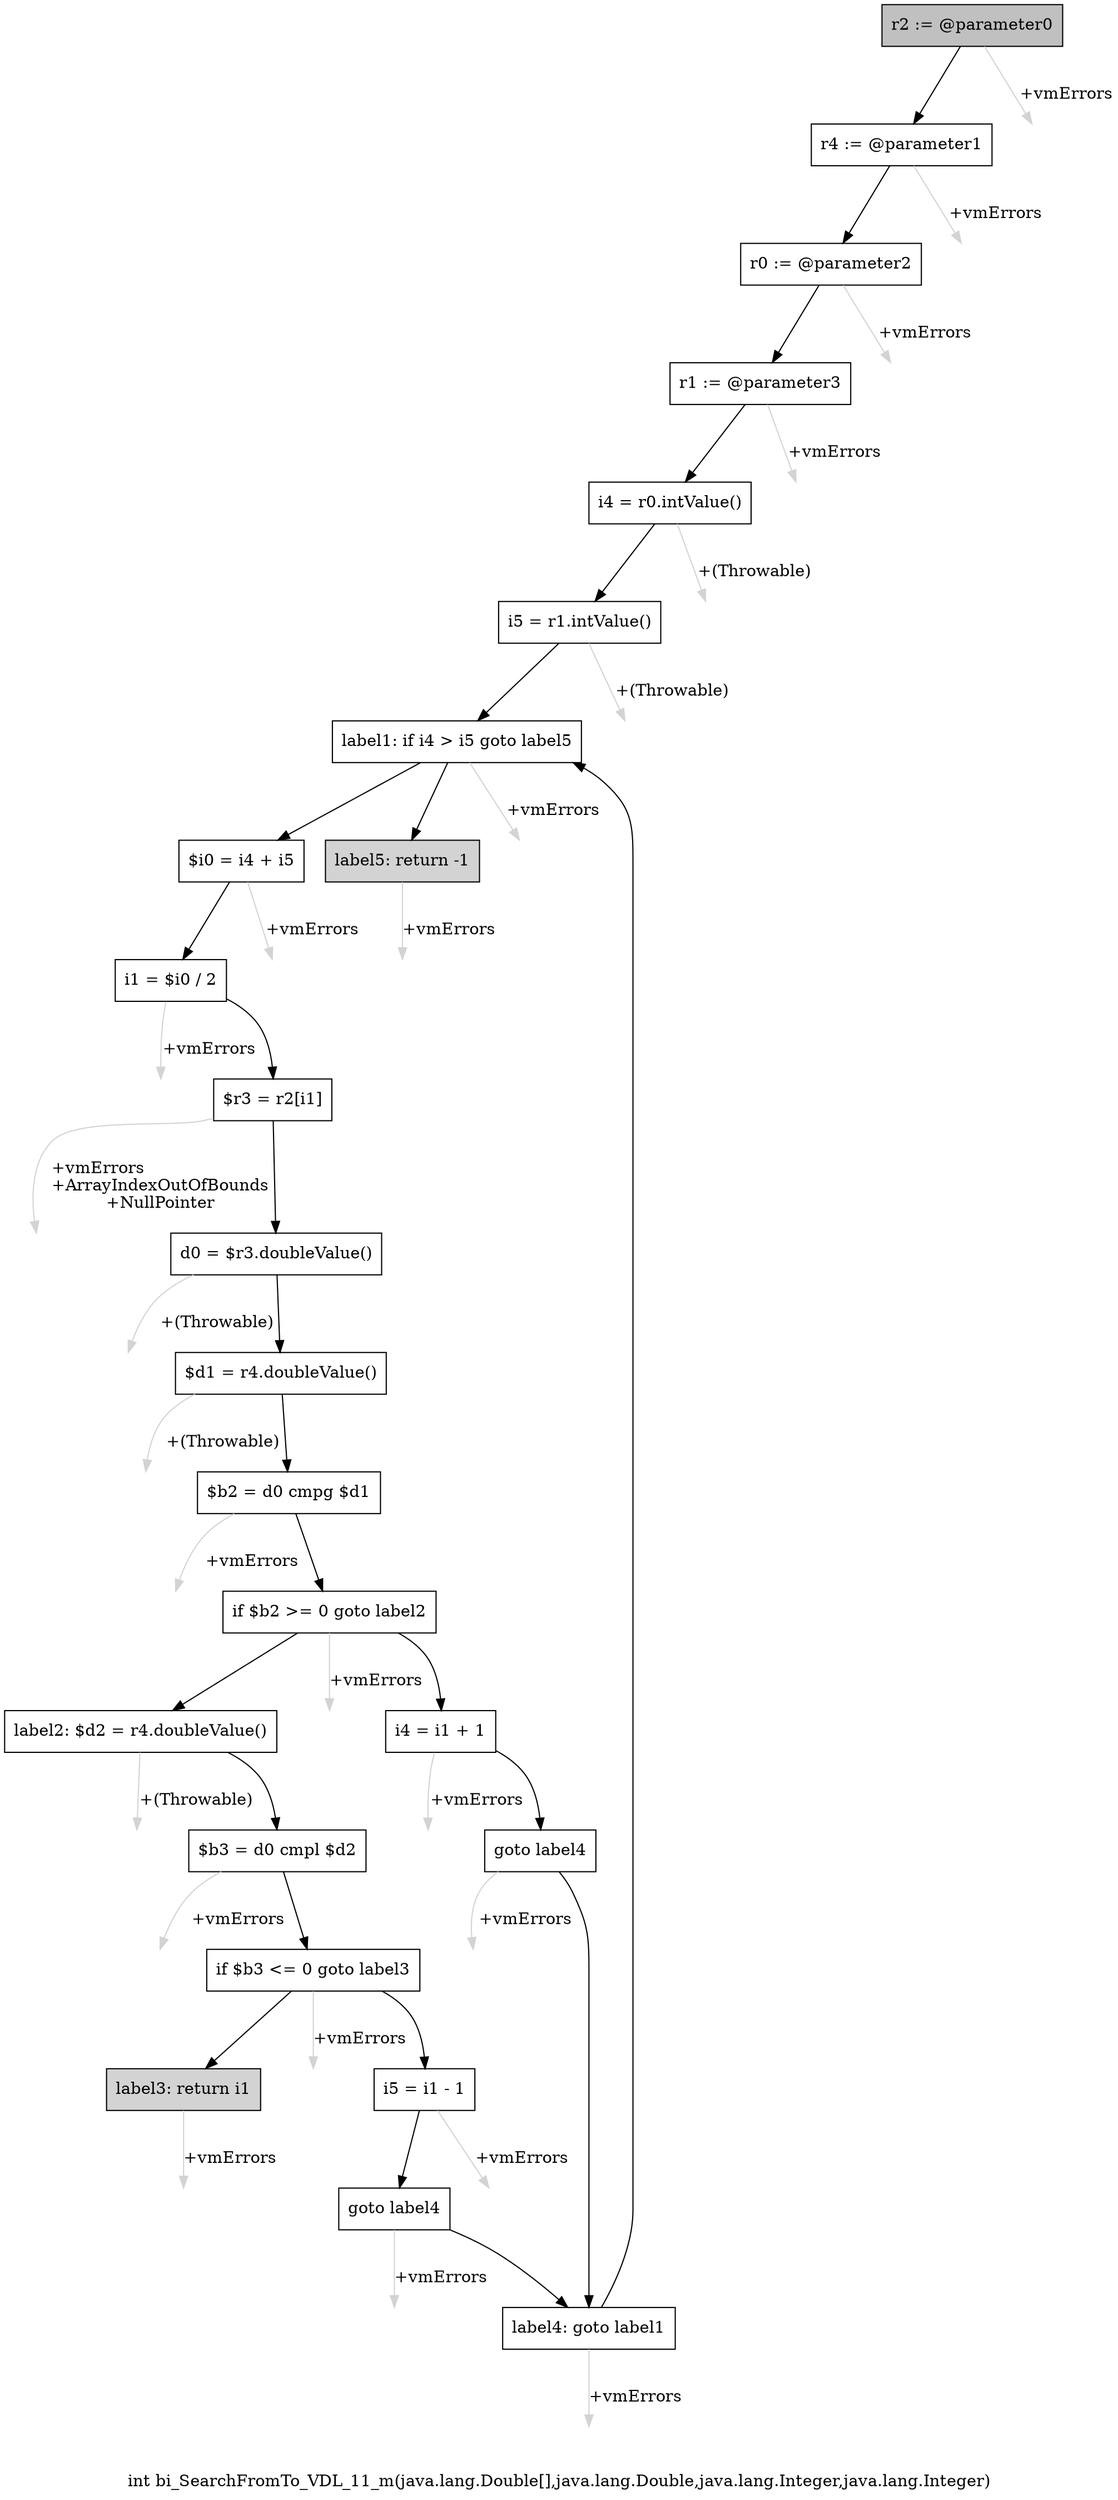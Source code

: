 digraph "int bi_SearchFromTo_VDL_11_m(java.lang.Double[],java.lang.Double,java.lang.Integer,java.lang.Integer)" {
    label="int bi_SearchFromTo_VDL_11_m(java.lang.Double[],java.lang.Double,java.lang.Integer,java.lang.Integer)";
    node [shape=box];
    "0" [style=filled,fillcolor=gray,label="r2 := @parameter0",];
    "1" [label="r4 := @parameter1",];
    "0"->"1" [color=black,];
    "24" [style=invis,label="Esc",];
    "0"->"24" [color=lightgray,label="\l+vmErrors",];
    "2" [label="r0 := @parameter2",];
    "1"->"2" [color=black,];
    "25" [style=invis,label="Esc",];
    "1"->"25" [color=lightgray,label="\l+vmErrors",];
    "3" [label="r1 := @parameter3",];
    "2"->"3" [color=black,];
    "26" [style=invis,label="Esc",];
    "2"->"26" [color=lightgray,label="\l+vmErrors",];
    "4" [label="i4 = r0.intValue()",];
    "3"->"4" [color=black,];
    "27" [style=invis,label="Esc",];
    "3"->"27" [color=lightgray,label="\l+vmErrors",];
    "5" [label="i5 = r1.intValue()",];
    "4"->"5" [color=black,];
    "28" [style=invis,label="Esc",];
    "4"->"28" [color=lightgray,label="\l+(Throwable)",];
    "6" [label="label1: if i4 > i5 goto label5",];
    "5"->"6" [color=black,];
    "29" [style=invis,label="Esc",];
    "5"->"29" [color=lightgray,label="\l+(Throwable)",];
    "7" [label="$i0 = i4 + i5",];
    "6"->"7" [color=black,];
    "23" [style=filled,fillcolor=lightgray,label="label5: return -1",];
    "6"->"23" [color=black,];
    "30" [style=invis,label="Esc",];
    "6"->"30" [color=lightgray,label="\l+vmErrors",];
    "8" [label="i1 = $i0 / 2",];
    "7"->"8" [color=black,];
    "31" [style=invis,label="Esc",];
    "7"->"31" [color=lightgray,label="\l+vmErrors",];
    "9" [label="$r3 = r2[i1]",];
    "8"->"9" [color=black,];
    "32" [style=invis,label="Esc",];
    "8"->"32" [color=lightgray,label="\l+vmErrors",];
    "10" [label="d0 = $r3.doubleValue()",];
    "9"->"10" [color=black,];
    "33" [style=invis,label="Esc",];
    "9"->"33" [color=lightgray,label="\l+vmErrors\l+ArrayIndexOutOfBounds\l+NullPointer",];
    "11" [label="$d1 = r4.doubleValue()",];
    "10"->"11" [color=black,];
    "34" [style=invis,label="Esc",];
    "10"->"34" [color=lightgray,label="\l+(Throwable)",];
    "12" [label="$b2 = d0 cmpg $d1",];
    "11"->"12" [color=black,];
    "35" [style=invis,label="Esc",];
    "11"->"35" [color=lightgray,label="\l+(Throwable)",];
    "13" [label="if $b2 >= 0 goto label2",];
    "12"->"13" [color=black,];
    "36" [style=invis,label="Esc",];
    "12"->"36" [color=lightgray,label="\l+vmErrors",];
    "14" [label="i4 = i1 + 1",];
    "13"->"14" [color=black,];
    "16" [label="label2: $d2 = r4.doubleValue()",];
    "13"->"16" [color=black,];
    "37" [style=invis,label="Esc",];
    "13"->"37" [color=lightgray,label="\l+vmErrors",];
    "15" [label="goto label4",];
    "14"->"15" [color=black,];
    "38" [style=invis,label="Esc",];
    "14"->"38" [color=lightgray,label="\l+vmErrors",];
    "22" [label="label4: goto label1",];
    "15"->"22" [color=black,];
    "39" [style=invis,label="Esc",];
    "15"->"39" [color=lightgray,label="\l+vmErrors",];
    "17" [label="$b3 = d0 cmpl $d2",];
    "16"->"17" [color=black,];
    "40" [style=invis,label="Esc",];
    "16"->"40" [color=lightgray,label="\l+(Throwable)",];
    "18" [label="if $b3 <= 0 goto label3",];
    "17"->"18" [color=black,];
    "41" [style=invis,label="Esc",];
    "17"->"41" [color=lightgray,label="\l+vmErrors",];
    "19" [label="i5 = i1 - 1",];
    "18"->"19" [color=black,];
    "21" [style=filled,fillcolor=lightgray,label="label3: return i1",];
    "18"->"21" [color=black,];
    "42" [style=invis,label="Esc",];
    "18"->"42" [color=lightgray,label="\l+vmErrors",];
    "20" [label="goto label4",];
    "19"->"20" [color=black,];
    "43" [style=invis,label="Esc",];
    "19"->"43" [color=lightgray,label="\l+vmErrors",];
    "20"->"22" [color=black,];
    "44" [style=invis,label="Esc",];
    "20"->"44" [color=lightgray,label="\l+vmErrors",];
    "45" [style=invis,label="Esc",];
    "21"->"45" [color=lightgray,label="\l+vmErrors",];
    "22"->"6" [color=black,];
    "46" [style=invis,label="Esc",];
    "22"->"46" [color=lightgray,label="\l+vmErrors",];
    "47" [style=invis,label="Esc",];
    "23"->"47" [color=lightgray,label="\l+vmErrors",];
}
